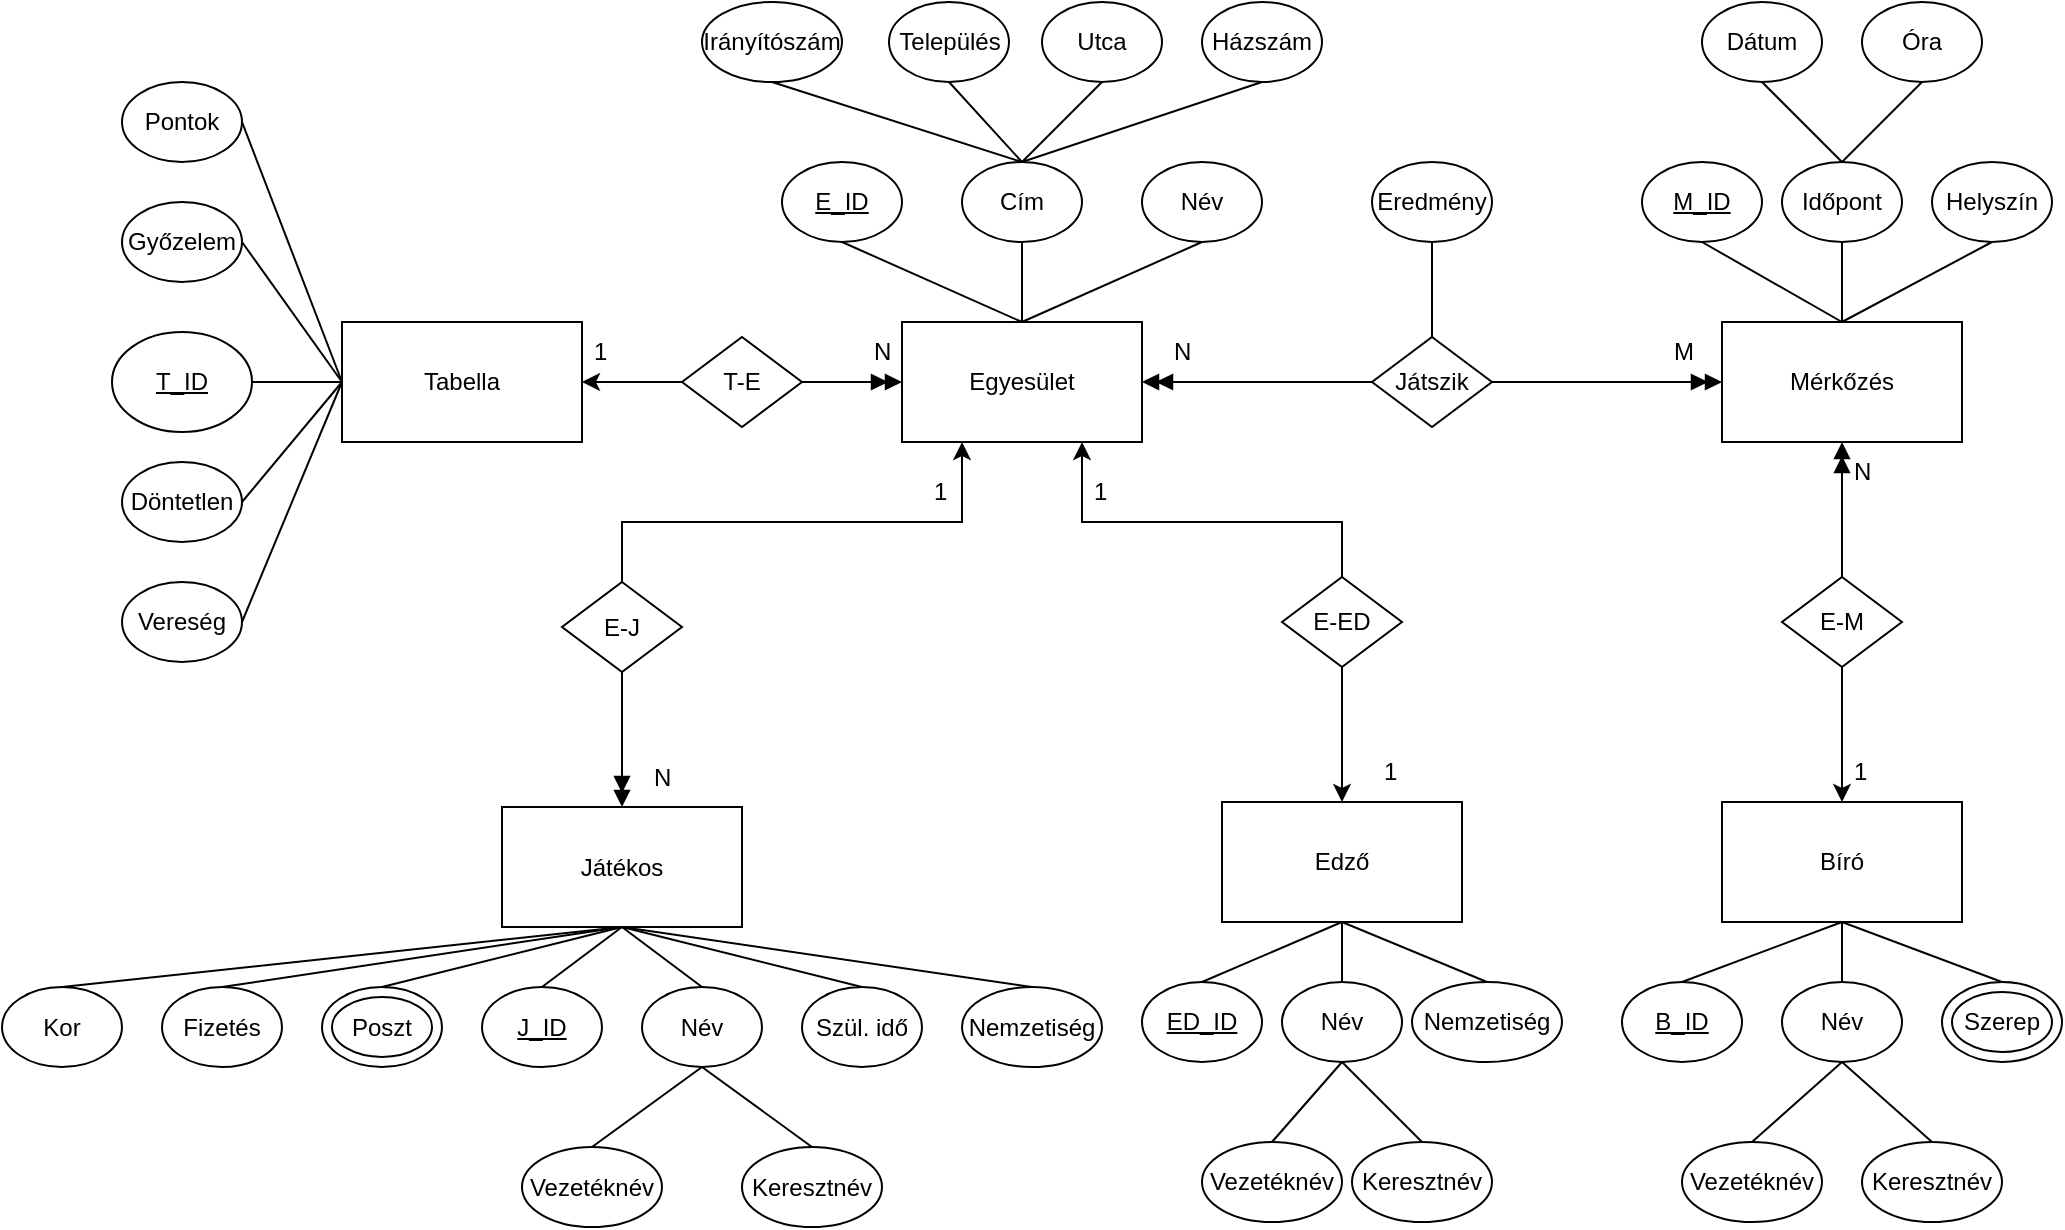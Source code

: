 <mxfile version="20.5.3" type="device"><diagram id="r6ODfZRXndXCZ6LKUvck" name="Page-1"><mxGraphModel dx="1865" dy="539" grid="1" gridSize="10" guides="1" tooltips="1" connect="1" arrows="1" fold="1" page="1" pageScale="1" pageWidth="827" pageHeight="1169" math="0" shadow="0"><root><mxCell id="0"/><mxCell id="1" parent="0"/><mxCell id="U0ePZUt_bF_ID18jaVtH-1" value="Bíró" style="rounded=0;whiteSpace=wrap;html=1;" parent="1" vertex="1"><mxGeometry x="770" y="520" width="120" height="60" as="geometry"/></mxCell><mxCell id="U0ePZUt_bF_ID18jaVtH-2" value="Egyesület" style="rounded=0;whiteSpace=wrap;html=1;" parent="1" vertex="1"><mxGeometry x="360" y="280" width="120" height="60" as="geometry"/></mxCell><mxCell id="U0ePZUt_bF_ID18jaVtH-3" value="Mérkőzés" style="rounded=0;whiteSpace=wrap;html=1;" parent="1" vertex="1"><mxGeometry x="770" y="280" width="120" height="60" as="geometry"/></mxCell><mxCell id="U0ePZUt_bF_ID18jaVtH-4" value="Tabella" style="rounded=0;whiteSpace=wrap;html=1;" parent="1" vertex="1"><mxGeometry x="80" y="280" width="120" height="60" as="geometry"/></mxCell><mxCell id="U0ePZUt_bF_ID18jaVtH-6" value="Győzelem" style="ellipse;whiteSpace=wrap;html=1;" parent="1" vertex="1"><mxGeometry x="-30" y="220" width="60" height="40" as="geometry"/></mxCell><mxCell id="U0ePZUt_bF_ID18jaVtH-11" value="Döntetlen" style="ellipse;whiteSpace=wrap;html=1;" parent="1" vertex="1"><mxGeometry x="-30" y="350" width="60" height="40" as="geometry"/></mxCell><mxCell id="U0ePZUt_bF_ID18jaVtH-12" value="Vereség" style="ellipse;whiteSpace=wrap;html=1;" parent="1" vertex="1"><mxGeometry x="-30" y="410" width="60" height="40" as="geometry"/></mxCell><mxCell id="U0ePZUt_bF_ID18jaVtH-13" value="&lt;u&gt;T_ID&lt;/u&gt;" style="ellipse;whiteSpace=wrap;html=1;" parent="1" vertex="1"><mxGeometry x="-35" y="285" width="70" height="50" as="geometry"/></mxCell><mxCell id="U0ePZUt_bF_ID18jaVtH-14" value="Pontok" style="ellipse;whiteSpace=wrap;html=1;" parent="1" vertex="1"><mxGeometry x="-30" y="160" width="60" height="40" as="geometry"/></mxCell><mxCell id="U0ePZUt_bF_ID18jaVtH-16" style="edgeStyle=orthogonalEdgeStyle;rounded=0;orthogonalLoop=1;jettySize=auto;html=1;exitX=0;exitY=0.5;exitDx=0;exitDy=0;entryX=1;entryY=0.5;entryDx=0;entryDy=0;" parent="1" source="U0ePZUt_bF_ID18jaVtH-15" target="U0ePZUt_bF_ID18jaVtH-4" edge="1"><mxGeometry relative="1" as="geometry"><mxPoint x="220" y="350" as="targetPoint"/></mxGeometry></mxCell><mxCell id="U0ePZUt_bF_ID18jaVtH-17" style="edgeStyle=orthogonalEdgeStyle;rounded=0;orthogonalLoop=1;jettySize=auto;html=1;exitX=1;exitY=0.5;exitDx=0;exitDy=0;entryX=0;entryY=0.5;entryDx=0;entryDy=0;endArrow=doubleBlock;endFill=1;" parent="1" source="U0ePZUt_bF_ID18jaVtH-15" target="U0ePZUt_bF_ID18jaVtH-2" edge="1"><mxGeometry relative="1" as="geometry"/></mxCell><mxCell id="U0ePZUt_bF_ID18jaVtH-15" value="T-E" style="rhombus;whiteSpace=wrap;html=1;" parent="1" vertex="1"><mxGeometry x="250" y="287.5" width="60" height="45" as="geometry"/></mxCell><mxCell id="U0ePZUt_bF_ID18jaVtH-18" value="" style="endArrow=none;html=1;rounded=0;entryX=0;entryY=0.5;entryDx=0;entryDy=0;exitX=1;exitY=0.5;exitDx=0;exitDy=0;" parent="1" source="U0ePZUt_bF_ID18jaVtH-13" target="U0ePZUt_bF_ID18jaVtH-4" edge="1"><mxGeometry width="50" height="50" relative="1" as="geometry"><mxPoint x="390" y="460" as="sourcePoint"/><mxPoint x="440" y="410" as="targetPoint"/></mxGeometry></mxCell><mxCell id="U0ePZUt_bF_ID18jaVtH-19" value="" style="endArrow=none;html=1;rounded=0;entryX=0;entryY=0.5;entryDx=0;entryDy=0;exitX=1;exitY=0.5;exitDx=0;exitDy=0;" parent="1" source="U0ePZUt_bF_ID18jaVtH-14" target="U0ePZUt_bF_ID18jaVtH-4" edge="1"><mxGeometry width="50" height="50" relative="1" as="geometry"><mxPoint x="390" y="460" as="sourcePoint"/><mxPoint x="440" y="410" as="targetPoint"/></mxGeometry></mxCell><mxCell id="U0ePZUt_bF_ID18jaVtH-20" value="" style="endArrow=none;html=1;rounded=0;entryX=0;entryY=0.5;entryDx=0;entryDy=0;exitX=1;exitY=0.5;exitDx=0;exitDy=0;" parent="1" source="U0ePZUt_bF_ID18jaVtH-6" target="U0ePZUt_bF_ID18jaVtH-4" edge="1"><mxGeometry width="50" height="50" relative="1" as="geometry"><mxPoint x="390" y="460" as="sourcePoint"/><mxPoint x="440" y="410" as="targetPoint"/></mxGeometry></mxCell><mxCell id="U0ePZUt_bF_ID18jaVtH-21" value="" style="endArrow=none;html=1;rounded=0;entryX=0;entryY=0.5;entryDx=0;entryDy=0;exitX=1;exitY=0.5;exitDx=0;exitDy=0;" parent="1" source="U0ePZUt_bF_ID18jaVtH-12" target="U0ePZUt_bF_ID18jaVtH-4" edge="1"><mxGeometry width="50" height="50" relative="1" as="geometry"><mxPoint x="390" y="460" as="sourcePoint"/><mxPoint x="440" y="410" as="targetPoint"/></mxGeometry></mxCell><mxCell id="U0ePZUt_bF_ID18jaVtH-22" value="" style="endArrow=none;html=1;rounded=0;exitX=0;exitY=0.5;exitDx=0;exitDy=0;entryX=1;entryY=0.5;entryDx=0;entryDy=0;" parent="1" source="U0ePZUt_bF_ID18jaVtH-4" target="U0ePZUt_bF_ID18jaVtH-11" edge="1"><mxGeometry width="50" height="50" relative="1" as="geometry"><mxPoint x="390" y="460" as="sourcePoint"/><mxPoint x="440" y="410" as="targetPoint"/></mxGeometry></mxCell><mxCell id="U0ePZUt_bF_ID18jaVtH-23" value="1" style="text;strokeColor=none;fillColor=none;align=left;verticalAlign=middle;spacingLeft=4;spacingRight=4;overflow=hidden;points=[[0,0.5],[1,0.5]];portConstraint=eastwest;rotatable=0;whiteSpace=wrap;html=1;" parent="1" vertex="1"><mxGeometry x="200" y="280" width="20" height="30" as="geometry"/></mxCell><mxCell id="U0ePZUt_bF_ID18jaVtH-24" value="N" style="text;strokeColor=none;fillColor=none;align=left;verticalAlign=middle;spacingLeft=4;spacingRight=4;overflow=hidden;points=[[0,0.5],[1,0.5]];portConstraint=eastwest;rotatable=0;whiteSpace=wrap;html=1;" parent="1" vertex="1"><mxGeometry x="340" y="280" width="20" height="30" as="geometry"/></mxCell><mxCell id="U0ePZUt_bF_ID18jaVtH-25" value="Utca" style="ellipse;whiteSpace=wrap;html=1;" parent="1" vertex="1"><mxGeometry x="430" y="120" width="60" height="40" as="geometry"/></mxCell><mxCell id="U0ePZUt_bF_ID18jaVtH-26" value="Név" style="ellipse;whiteSpace=wrap;html=1;" parent="1" vertex="1"><mxGeometry x="480" y="200" width="60" height="40" as="geometry"/></mxCell><mxCell id="U0ePZUt_bF_ID18jaVtH-27" value="Irányítószám" style="ellipse;whiteSpace=wrap;html=1;" parent="1" vertex="1"><mxGeometry x="260" y="120" width="70" height="40" as="geometry"/></mxCell><mxCell id="U0ePZUt_bF_ID18jaVtH-28" value="Házszám" style="ellipse;whiteSpace=wrap;html=1;" parent="1" vertex="1"><mxGeometry x="510" y="120" width="60" height="40" as="geometry"/></mxCell><mxCell id="U0ePZUt_bF_ID18jaVtH-29" value="&lt;u&gt;E_ID&lt;/u&gt;" style="ellipse;whiteSpace=wrap;html=1;" parent="1" vertex="1"><mxGeometry x="300" y="200" width="60" height="40" as="geometry"/></mxCell><mxCell id="U0ePZUt_bF_ID18jaVtH-30" value="Cím" style="ellipse;whiteSpace=wrap;html=1;" parent="1" vertex="1"><mxGeometry x="390" y="200" width="60" height="40" as="geometry"/></mxCell><mxCell id="U0ePZUt_bF_ID18jaVtH-31" value="" style="endArrow=none;html=1;rounded=0;entryX=0.5;entryY=0;entryDx=0;entryDy=0;exitX=0.5;exitY=1;exitDx=0;exitDy=0;" parent="1" source="U0ePZUt_bF_ID18jaVtH-28" target="U0ePZUt_bF_ID18jaVtH-30" edge="1"><mxGeometry width="50" height="50" relative="1" as="geometry"><mxPoint x="390" y="460" as="sourcePoint"/><mxPoint x="440" y="410" as="targetPoint"/></mxGeometry></mxCell><mxCell id="U0ePZUt_bF_ID18jaVtH-32" value="" style="endArrow=none;html=1;rounded=0;entryX=0.5;entryY=0;entryDx=0;entryDy=0;exitX=0.5;exitY=1;exitDx=0;exitDy=0;" parent="1" source="U0ePZUt_bF_ID18jaVtH-25" target="U0ePZUt_bF_ID18jaVtH-30" edge="1"><mxGeometry width="50" height="50" relative="1" as="geometry"><mxPoint x="390" y="460" as="sourcePoint"/><mxPoint x="440" y="410" as="targetPoint"/></mxGeometry></mxCell><mxCell id="U0ePZUt_bF_ID18jaVtH-33" value="" style="endArrow=none;html=1;rounded=0;entryX=0.5;entryY=0;entryDx=0;entryDy=0;exitX=0.5;exitY=1;exitDx=0;exitDy=0;" parent="1" source="U0ePZUt_bF_ID18jaVtH-27" target="U0ePZUt_bF_ID18jaVtH-30" edge="1"><mxGeometry width="50" height="50" relative="1" as="geometry"><mxPoint x="390" y="460" as="sourcePoint"/><mxPoint x="440" y="410" as="targetPoint"/></mxGeometry></mxCell><mxCell id="U0ePZUt_bF_ID18jaVtH-34" value="" style="endArrow=none;html=1;rounded=0;exitX=0.5;exitY=0;exitDx=0;exitDy=0;entryX=0.5;entryY=1;entryDx=0;entryDy=0;" parent="1" source="U0ePZUt_bF_ID18jaVtH-2" target="U0ePZUt_bF_ID18jaVtH-29" edge="1"><mxGeometry width="50" height="50" relative="1" as="geometry"><mxPoint x="390" y="460" as="sourcePoint"/><mxPoint x="440" y="410" as="targetPoint"/></mxGeometry></mxCell><mxCell id="U0ePZUt_bF_ID18jaVtH-35" value="" style="endArrow=none;html=1;rounded=0;entryX=0.5;entryY=0;entryDx=0;entryDy=0;exitX=0.5;exitY=1;exitDx=0;exitDy=0;" parent="1" source="U0ePZUt_bF_ID18jaVtH-26" target="U0ePZUt_bF_ID18jaVtH-2" edge="1"><mxGeometry width="50" height="50" relative="1" as="geometry"><mxPoint x="390" y="460" as="sourcePoint"/><mxPoint x="440" y="410" as="targetPoint"/></mxGeometry></mxCell><mxCell id="U0ePZUt_bF_ID18jaVtH-36" value="" style="endArrow=none;html=1;rounded=0;entryX=0.5;entryY=0;entryDx=0;entryDy=0;exitX=0.5;exitY=1;exitDx=0;exitDy=0;" parent="1" source="U0ePZUt_bF_ID18jaVtH-30" target="U0ePZUt_bF_ID18jaVtH-2" edge="1"><mxGeometry width="50" height="50" relative="1" as="geometry"><mxPoint x="390" y="460" as="sourcePoint"/><mxPoint x="440" y="410" as="targetPoint"/></mxGeometry></mxCell><mxCell id="U0ePZUt_bF_ID18jaVtH-40" style="edgeStyle=orthogonalEdgeStyle;rounded=0;orthogonalLoop=1;jettySize=auto;html=1;exitX=0.5;exitY=0;exitDx=0;exitDy=0;entryX=0.25;entryY=1;entryDx=0;entryDy=0;endArrow=classic;endFill=1;" parent="1" source="U0ePZUt_bF_ID18jaVtH-37" target="U0ePZUt_bF_ID18jaVtH-2" edge="1"><mxGeometry relative="1" as="geometry"><Array as="points"><mxPoint x="220" y="380"/><mxPoint x="390" y="380"/></Array></mxGeometry></mxCell><mxCell id="U0ePZUt_bF_ID18jaVtH-61" value="Település" style="ellipse;whiteSpace=wrap;html=1;" parent="1" vertex="1"><mxGeometry x="353.5" y="120" width="60" height="40" as="geometry"/></mxCell><mxCell id="U0ePZUt_bF_ID18jaVtH-62" value="" style="endArrow=none;html=1;rounded=0;exitX=0.5;exitY=0;exitDx=0;exitDy=0;entryX=0.5;entryY=1;entryDx=0;entryDy=0;" parent="1" source="U0ePZUt_bF_ID18jaVtH-30" target="U0ePZUt_bF_ID18jaVtH-61" edge="1"><mxGeometry width="50" height="50" relative="1" as="geometry"><mxPoint x="390" y="460" as="sourcePoint"/><mxPoint x="440" y="410" as="targetPoint"/></mxGeometry></mxCell><mxCell id="U0ePZUt_bF_ID18jaVtH-64" value="Játszik" style="rhombus;whiteSpace=wrap;html=1;" parent="1" vertex="1"><mxGeometry x="595" y="287.5" width="60" height="45" as="geometry"/></mxCell><mxCell id="U0ePZUt_bF_ID18jaVtH-65" value="Név" style="ellipse;whiteSpace=wrap;html=1;" parent="1" vertex="1"><mxGeometry x="800" y="610" width="60" height="40" as="geometry"/></mxCell><mxCell id="U0ePZUt_bF_ID18jaVtH-66" value="Keresztnév" style="ellipse;whiteSpace=wrap;html=1;" parent="1" vertex="1"><mxGeometry x="840" y="690" width="70" height="40" as="geometry"/></mxCell><mxCell id="U0ePZUt_bF_ID18jaVtH-67" value="&lt;u&gt;B_ID&lt;/u&gt;" style="ellipse;whiteSpace=wrap;html=1;" parent="1" vertex="1"><mxGeometry x="720" y="610" width="60" height="40" as="geometry"/></mxCell><mxCell id="U0ePZUt_bF_ID18jaVtH-68" value="Vezetéknév" style="ellipse;whiteSpace=wrap;html=1;" parent="1" vertex="1"><mxGeometry x="750" y="690" width="70" height="40" as="geometry"/></mxCell><mxCell id="U0ePZUt_bF_ID18jaVtH-69" value="&lt;span style=&quot;color: rgba(0, 0, 0, 0); font-family: monospace; font-size: 0px; text-align: start;&quot;&gt;%3CmxGraphModel%3E%3Croot%3E%3CmxCell%20id%3D%220%22%2F%3E%3CmxCell%20id%3D%221%22%20parent%3D%220%22%2F%3E%3CmxCell%20id%3D%222%22%20value%3D%22Veres%C3%A9g%22%20style%3D%22ellipse%3BwhiteSpace%3Dwrap%3Bhtml%3D1%3B%22%20vertex%3D%221%22%20parent%3D%221%22%3E%3CmxGeometry%20x%3D%22980%22%20y%3D%22700%22%20width%3D%2260%22%20height%3D%2240%22%20as%3D%22geometry%22%2F%3E%3C%2FmxCell%3E%3C%2Froot%3E%3C%2FmxGraphModel%3E&lt;/span&gt;" style="ellipse;whiteSpace=wrap;html=1;" parent="1" vertex="1"><mxGeometry x="880" y="610" width="60" height="40" as="geometry"/></mxCell><mxCell id="U0ePZUt_bF_ID18jaVtH-70" value="Szerep" style="ellipse;whiteSpace=wrap;html=1;" parent="1" vertex="1"><mxGeometry x="885" y="615" width="50" height="30" as="geometry"/></mxCell><mxCell id="U0ePZUt_bF_ID18jaVtH-71" value="" style="endArrow=none;html=1;rounded=0;entryX=0.5;entryY=1;entryDx=0;entryDy=0;exitX=0.5;exitY=0;exitDx=0;exitDy=0;" parent="1" source="U0ePZUt_bF_ID18jaVtH-66" target="U0ePZUt_bF_ID18jaVtH-65" edge="1"><mxGeometry width="50" height="50" relative="1" as="geometry"><mxPoint x="390" y="460" as="sourcePoint"/><mxPoint x="440" y="410" as="targetPoint"/></mxGeometry></mxCell><mxCell id="U0ePZUt_bF_ID18jaVtH-72" value="" style="endArrow=none;html=1;rounded=0;exitX=0.5;exitY=1;exitDx=0;exitDy=0;entryX=0.5;entryY=0;entryDx=0;entryDy=0;" parent="1" source="U0ePZUt_bF_ID18jaVtH-65" target="U0ePZUt_bF_ID18jaVtH-68" edge="1"><mxGeometry width="50" height="50" relative="1" as="geometry"><mxPoint x="390" y="460" as="sourcePoint"/><mxPoint x="440" y="410" as="targetPoint"/></mxGeometry></mxCell><mxCell id="U0ePZUt_bF_ID18jaVtH-73" value="" style="endArrow=none;html=1;rounded=0;exitX=0.5;exitY=1;exitDx=0;exitDy=0;entryX=0.5;entryY=0;entryDx=0;entryDy=0;" parent="1" source="U0ePZUt_bF_ID18jaVtH-1" target="U0ePZUt_bF_ID18jaVtH-69" edge="1"><mxGeometry width="50" height="50" relative="1" as="geometry"><mxPoint x="390" y="460" as="sourcePoint"/><mxPoint x="440" y="410" as="targetPoint"/></mxGeometry></mxCell><mxCell id="U0ePZUt_bF_ID18jaVtH-74" value="" style="endArrow=none;html=1;rounded=0;exitX=0.5;exitY=1;exitDx=0;exitDy=0;entryX=0.5;entryY=0;entryDx=0;entryDy=0;" parent="1" source="U0ePZUt_bF_ID18jaVtH-1" target="U0ePZUt_bF_ID18jaVtH-67" edge="1"><mxGeometry width="50" height="50" relative="1" as="geometry"><mxPoint x="390" y="460" as="sourcePoint"/><mxPoint x="440" y="410" as="targetPoint"/></mxGeometry></mxCell><mxCell id="U0ePZUt_bF_ID18jaVtH-75" value="" style="endArrow=none;html=1;rounded=0;exitX=0.5;exitY=1;exitDx=0;exitDy=0;entryX=0.5;entryY=0;entryDx=0;entryDy=0;" parent="1" source="U0ePZUt_bF_ID18jaVtH-1" target="U0ePZUt_bF_ID18jaVtH-65" edge="1"><mxGeometry width="50" height="50" relative="1" as="geometry"><mxPoint x="390" y="460" as="sourcePoint"/><mxPoint x="440" y="410" as="targetPoint"/></mxGeometry></mxCell><mxCell id="U0ePZUt_bF_ID18jaVtH-78" value="&lt;u&gt;M_ID&lt;/u&gt;" style="ellipse;whiteSpace=wrap;html=1;" parent="1" vertex="1"><mxGeometry x="730" y="200" width="60" height="40" as="geometry"/></mxCell><mxCell id="U0ePZUt_bF_ID18jaVtH-79" value="Helyszín" style="ellipse;whiteSpace=wrap;html=1;" parent="1" vertex="1"><mxGeometry x="875" y="200" width="60" height="40" as="geometry"/></mxCell><mxCell id="U0ePZUt_bF_ID18jaVtH-80" value="Időpont" style="ellipse;whiteSpace=wrap;html=1;" parent="1" vertex="1"><mxGeometry x="800" y="200" width="60" height="40" as="geometry"/></mxCell><mxCell id="U0ePZUt_bF_ID18jaVtH-81" value="Óra" style="ellipse;whiteSpace=wrap;html=1;" parent="1" vertex="1"><mxGeometry x="840" y="120" width="60" height="40" as="geometry"/></mxCell><mxCell id="U0ePZUt_bF_ID18jaVtH-82" value="Dátum" style="ellipse;whiteSpace=wrap;html=1;" parent="1" vertex="1"><mxGeometry x="760" y="120" width="60" height="40" as="geometry"/></mxCell><mxCell id="U0ePZUt_bF_ID18jaVtH-83" style="edgeStyle=orthogonalEdgeStyle;rounded=0;orthogonalLoop=1;jettySize=auto;html=1;entryX=0;entryY=0.5;entryDx=0;entryDy=0;endArrow=doubleBlock;endFill=1;exitX=1;exitY=0.5;exitDx=0;exitDy=0;" parent="1" source="U0ePZUt_bF_ID18jaVtH-64" target="U0ePZUt_bF_ID18jaVtH-3" edge="1"><mxGeometry relative="1" as="geometry"><mxPoint x="680" y="330" as="sourcePoint"/><mxPoint x="370" y="320" as="targetPoint"/></mxGeometry></mxCell><mxCell id="U0ePZUt_bF_ID18jaVtH-84" style="edgeStyle=orthogonalEdgeStyle;rounded=0;orthogonalLoop=1;jettySize=auto;html=1;exitX=0;exitY=0.5;exitDx=0;exitDy=0;entryX=1;entryY=0.5;entryDx=0;entryDy=0;endArrow=doubleBlock;endFill=1;" parent="1" source="U0ePZUt_bF_ID18jaVtH-64" target="U0ePZUt_bF_ID18jaVtH-2" edge="1"><mxGeometry relative="1" as="geometry"><mxPoint x="330" y="330" as="sourcePoint"/><mxPoint x="380" y="330" as="targetPoint"/></mxGeometry></mxCell><mxCell id="U0ePZUt_bF_ID18jaVtH-85" value="M" style="text;strokeColor=none;fillColor=none;align=left;verticalAlign=middle;spacingLeft=4;spacingRight=4;overflow=hidden;points=[[0,0.5],[1,0.5]];portConstraint=eastwest;rotatable=0;whiteSpace=wrap;html=1;" parent="1" vertex="1"><mxGeometry x="740" y="280" width="20" height="30" as="geometry"/></mxCell><mxCell id="U0ePZUt_bF_ID18jaVtH-86" value="N" style="text;strokeColor=none;fillColor=none;align=left;verticalAlign=middle;spacingLeft=4;spacingRight=4;overflow=hidden;points=[[0,0.5],[1,0.5]];portConstraint=eastwest;rotatable=0;whiteSpace=wrap;html=1;" parent="1" vertex="1"><mxGeometry x="490" y="280" width="20" height="30" as="geometry"/></mxCell><mxCell id="U0ePZUt_bF_ID18jaVtH-87" value="Eredmény" style="ellipse;whiteSpace=wrap;html=1;" parent="1" vertex="1"><mxGeometry x="595" y="200" width="60" height="40" as="geometry"/></mxCell><mxCell id="U0ePZUt_bF_ID18jaVtH-88" value="" style="endArrow=none;html=1;rounded=0;entryX=0.5;entryY=1;entryDx=0;entryDy=0;exitX=0.5;exitY=0;exitDx=0;exitDy=0;" parent="1" source="U0ePZUt_bF_ID18jaVtH-64" target="U0ePZUt_bF_ID18jaVtH-87" edge="1"><mxGeometry width="50" height="50" relative="1" as="geometry"><mxPoint x="390" y="460" as="sourcePoint"/><mxPoint x="440" y="410" as="targetPoint"/></mxGeometry></mxCell><mxCell id="U0ePZUt_bF_ID18jaVtH-89" value="" style="endArrow=none;html=1;rounded=0;entryX=0.5;entryY=1;entryDx=0;entryDy=0;exitX=0.5;exitY=0;exitDx=0;exitDy=0;" parent="1" source="U0ePZUt_bF_ID18jaVtH-80" target="U0ePZUt_bF_ID18jaVtH-82" edge="1"><mxGeometry width="50" height="50" relative="1" as="geometry"><mxPoint x="830" y="200" as="sourcePoint"/><mxPoint x="450" y="410" as="targetPoint"/></mxGeometry></mxCell><mxCell id="U0ePZUt_bF_ID18jaVtH-90" value="" style="endArrow=none;html=1;rounded=0;exitX=0.5;exitY=0;exitDx=0;exitDy=0;entryX=0.5;entryY=1;entryDx=0;entryDy=0;" parent="1" source="U0ePZUt_bF_ID18jaVtH-80" target="U0ePZUt_bF_ID18jaVtH-81" edge="1"><mxGeometry width="50" height="50" relative="1" as="geometry"><mxPoint x="400" y="460" as="sourcePoint"/><mxPoint x="450" y="410" as="targetPoint"/></mxGeometry></mxCell><mxCell id="U0ePZUt_bF_ID18jaVtH-91" value="" style="endArrow=none;html=1;rounded=0;exitX=0.5;exitY=0;exitDx=0;exitDy=0;entryX=0.5;entryY=1;entryDx=0;entryDy=0;" parent="1" source="U0ePZUt_bF_ID18jaVtH-3" target="U0ePZUt_bF_ID18jaVtH-78" edge="1"><mxGeometry width="50" height="50" relative="1" as="geometry"><mxPoint x="390" y="460" as="sourcePoint"/><mxPoint x="780" y="240" as="targetPoint"/></mxGeometry></mxCell><mxCell id="U0ePZUt_bF_ID18jaVtH-92" value="" style="endArrow=none;html=1;rounded=0;exitX=0.5;exitY=1;exitDx=0;exitDy=0;entryX=0.5;entryY=0;entryDx=0;entryDy=0;" parent="1" source="U0ePZUt_bF_ID18jaVtH-79" target="U0ePZUt_bF_ID18jaVtH-3" edge="1"><mxGeometry width="50" height="50" relative="1" as="geometry"><mxPoint x="390" y="460" as="sourcePoint"/><mxPoint x="440" y="410" as="targetPoint"/></mxGeometry></mxCell><mxCell id="U0ePZUt_bF_ID18jaVtH-93" value="" style="endArrow=none;html=1;rounded=0;entryX=0.5;entryY=0;entryDx=0;entryDy=0;exitX=0.5;exitY=1;exitDx=0;exitDy=0;" parent="1" source="U0ePZUt_bF_ID18jaVtH-80" target="U0ePZUt_bF_ID18jaVtH-3" edge="1"><mxGeometry width="50" height="50" relative="1" as="geometry"><mxPoint x="390" y="460" as="sourcePoint"/><mxPoint x="440" y="410" as="targetPoint"/></mxGeometry></mxCell><mxCell id="U0ePZUt_bF_ID18jaVtH-96" style="edgeStyle=orthogonalEdgeStyle;rounded=0;orthogonalLoop=1;jettySize=auto;html=1;exitX=0.5;exitY=1;exitDx=0;exitDy=0;entryX=0.5;entryY=0;entryDx=0;entryDy=0;endArrow=classic;endFill=1;" parent="1" source="U0ePZUt_bF_ID18jaVtH-94" target="U0ePZUt_bF_ID18jaVtH-1" edge="1"><mxGeometry relative="1" as="geometry"/></mxCell><mxCell id="U0ePZUt_bF_ID18jaVtH-97" style="edgeStyle=orthogonalEdgeStyle;rounded=0;orthogonalLoop=1;jettySize=auto;html=1;exitX=0.5;exitY=0;exitDx=0;exitDy=0;entryX=0.5;entryY=1;entryDx=0;entryDy=0;endArrow=doubleBlock;endFill=1;" parent="1" source="U0ePZUt_bF_ID18jaVtH-94" target="U0ePZUt_bF_ID18jaVtH-3" edge="1"><mxGeometry relative="1" as="geometry"/></mxCell><mxCell id="U0ePZUt_bF_ID18jaVtH-94" value="E-M" style="rhombus;whiteSpace=wrap;html=1;" parent="1" vertex="1"><mxGeometry x="800" y="407.5" width="60" height="45" as="geometry"/></mxCell><mxCell id="U0ePZUt_bF_ID18jaVtH-98" value="N" style="text;strokeColor=none;fillColor=none;align=left;verticalAlign=middle;spacingLeft=4;spacingRight=4;overflow=hidden;points=[[0,0.5],[1,0.5]];portConstraint=eastwest;rotatable=0;whiteSpace=wrap;html=1;" parent="1" vertex="1"><mxGeometry x="830" y="340" width="20" height="30" as="geometry"/></mxCell><mxCell id="U0ePZUt_bF_ID18jaVtH-100" value="1" style="text;strokeColor=none;fillColor=none;align=left;verticalAlign=middle;spacingLeft=4;spacingRight=4;overflow=hidden;points=[[0,0.5],[1,0.5]];portConstraint=eastwest;rotatable=0;whiteSpace=wrap;html=1;" parent="1" vertex="1"><mxGeometry x="830" y="490" width="20" height="30" as="geometry"/></mxCell><mxCell id="wlnbNcVl2OJYTJPTF23E-1" value="" style="group" parent="1" vertex="1" connectable="0"><mxGeometry x="-90" y="410" width="550" height="322.5" as="geometry"/></mxCell><mxCell id="U0ePZUt_bF_ID18jaVtH-5" value="Játékos" style="rounded=0;whiteSpace=wrap;html=1;" parent="wlnbNcVl2OJYTJPTF23E-1" vertex="1"><mxGeometry x="250" y="112.5" width="120" height="60" as="geometry"/></mxCell><mxCell id="U0ePZUt_bF_ID18jaVtH-39" style="edgeStyle=orthogonalEdgeStyle;rounded=0;orthogonalLoop=1;jettySize=auto;html=1;exitX=0.5;exitY=1;exitDx=0;exitDy=0;entryX=0.5;entryY=0;entryDx=0;entryDy=0;endArrow=doubleBlock;endFill=1;" parent="wlnbNcVl2OJYTJPTF23E-1" source="U0ePZUt_bF_ID18jaVtH-37" target="U0ePZUt_bF_ID18jaVtH-5" edge="1"><mxGeometry relative="1" as="geometry"/></mxCell><mxCell id="U0ePZUt_bF_ID18jaVtH-37" value="E-J" style="rhombus;whiteSpace=wrap;html=1;" parent="wlnbNcVl2OJYTJPTF23E-1" vertex="1"><mxGeometry x="280" width="60" height="45" as="geometry"/></mxCell><mxCell id="U0ePZUt_bF_ID18jaVtH-41" value="N" style="text;strokeColor=none;fillColor=none;align=left;verticalAlign=middle;spacingLeft=4;spacingRight=4;overflow=hidden;points=[[0,0.5],[1,0.5]];portConstraint=eastwest;rotatable=0;whiteSpace=wrap;html=1;" parent="wlnbNcVl2OJYTJPTF23E-1" vertex="1"><mxGeometry x="320" y="82.5" width="20" height="30" as="geometry"/></mxCell><mxCell id="U0ePZUt_bF_ID18jaVtH-43" value="Nemzetiség" style="ellipse;whiteSpace=wrap;html=1;" parent="wlnbNcVl2OJYTJPTF23E-1" vertex="1"><mxGeometry x="480" y="202.5" width="70" height="40" as="geometry"/></mxCell><mxCell id="U0ePZUt_bF_ID18jaVtH-44" value="&lt;u&gt;J_ID&lt;/u&gt;" style="ellipse;whiteSpace=wrap;html=1;" parent="wlnbNcVl2OJYTJPTF23E-1" vertex="1"><mxGeometry x="240" y="202.5" width="60" height="40" as="geometry"/></mxCell><mxCell id="U0ePZUt_bF_ID18jaVtH-45" value="&lt;span style=&quot;color: rgba(0, 0, 0, 0); font-family: monospace; font-size: 0px; text-align: start;&quot;&gt;%3CmxGraphModel%3E%3Croot%3E%3CmxCell%20id%3D%220%22%2F%3E%3CmxCell%20id%3D%221%22%20parent%3D%220%22%2F%3E%3CmxCell%20id%3D%222%22%20value%3D%22C%C3%ADm%22%20style%3D%22ellipse%3BwhiteSpace%3Dwrap%3Bhtml%3D1%3B%22%20vertex%3D%221%22%20parent%3D%221%22%3E%3CmxGeometry%20x%3D%22230%22%20y%3D%22610%22%20width%3D%2260%22%20height%3D%2240%22%20as%3D%22geometry%22%2F%3E%3C%2FmxCell%3E%3C%2Froot%3E%3C%2FmxGraphModel%3E&lt;/span&gt;" style="ellipse;whiteSpace=wrap;html=1;" parent="wlnbNcVl2OJYTJPTF23E-1" vertex="1"><mxGeometry x="160" y="202.5" width="60" height="40" as="geometry"/></mxCell><mxCell id="U0ePZUt_bF_ID18jaVtH-46" value="Név" style="ellipse;whiteSpace=wrap;html=1;" parent="wlnbNcVl2OJYTJPTF23E-1" vertex="1"><mxGeometry x="320" y="202.5" width="60" height="40" as="geometry"/></mxCell><mxCell id="U0ePZUt_bF_ID18jaVtH-47" value="Kor" style="ellipse;whiteSpace=wrap;html=1;" parent="wlnbNcVl2OJYTJPTF23E-1" vertex="1"><mxGeometry y="202.5" width="60" height="40" as="geometry"/></mxCell><mxCell id="U0ePZUt_bF_ID18jaVtH-48" value="Szül. idő" style="ellipse;whiteSpace=wrap;html=1;" parent="wlnbNcVl2OJYTJPTF23E-1" vertex="1"><mxGeometry x="400" y="202.5" width="60" height="40" as="geometry"/></mxCell><mxCell id="U0ePZUt_bF_ID18jaVtH-49" value="Poszt" style="ellipse;whiteSpace=wrap;html=1;" parent="wlnbNcVl2OJYTJPTF23E-1" vertex="1"><mxGeometry x="165" y="207.5" width="50" height="30" as="geometry"/></mxCell><mxCell id="U0ePZUt_bF_ID18jaVtH-50" value="Vezetéknév" style="ellipse;whiteSpace=wrap;html=1;" parent="wlnbNcVl2OJYTJPTF23E-1" vertex="1"><mxGeometry x="260" y="282.5" width="70" height="40" as="geometry"/></mxCell><mxCell id="U0ePZUt_bF_ID18jaVtH-51" value="Keresztnév" style="ellipse;whiteSpace=wrap;html=1;" parent="wlnbNcVl2OJYTJPTF23E-1" vertex="1"><mxGeometry x="370" y="282.5" width="70" height="40" as="geometry"/></mxCell><mxCell id="U0ePZUt_bF_ID18jaVtH-52" value="" style="endArrow=none;html=1;rounded=0;exitX=0.5;exitY=1;exitDx=0;exitDy=0;entryX=0.5;entryY=0;entryDx=0;entryDy=0;" parent="wlnbNcVl2OJYTJPTF23E-1" source="U0ePZUt_bF_ID18jaVtH-46" target="U0ePZUt_bF_ID18jaVtH-51" edge="1"><mxGeometry width="50" height="50" relative="1" as="geometry"><mxPoint x="280" y="52.5" as="sourcePoint"/><mxPoint x="330" y="2.5" as="targetPoint"/></mxGeometry></mxCell><mxCell id="U0ePZUt_bF_ID18jaVtH-53" value="" style="endArrow=none;html=1;rounded=0;exitX=0.5;exitY=1;exitDx=0;exitDy=0;entryX=0.5;entryY=0;entryDx=0;entryDy=0;" parent="wlnbNcVl2OJYTJPTF23E-1" source="U0ePZUt_bF_ID18jaVtH-46" target="U0ePZUt_bF_ID18jaVtH-50" edge="1"><mxGeometry width="50" height="50" relative="1" as="geometry"><mxPoint x="280" y="52.5" as="sourcePoint"/><mxPoint x="330" y="2.5" as="targetPoint"/></mxGeometry></mxCell><mxCell id="U0ePZUt_bF_ID18jaVtH-54" value="" style="endArrow=none;html=1;rounded=0;exitX=0.5;exitY=0;exitDx=0;exitDy=0;" parent="wlnbNcVl2OJYTJPTF23E-1" source="U0ePZUt_bF_ID18jaVtH-43" edge="1"><mxGeometry width="50" height="50" relative="1" as="geometry"><mxPoint x="280" y="52.5" as="sourcePoint"/><mxPoint x="310" y="172.5" as="targetPoint"/></mxGeometry></mxCell><mxCell id="U0ePZUt_bF_ID18jaVtH-55" value="" style="endArrow=none;html=1;rounded=0;exitX=0.5;exitY=0;exitDx=0;exitDy=0;entryX=0.5;entryY=1;entryDx=0;entryDy=0;" parent="wlnbNcVl2OJYTJPTF23E-1" source="U0ePZUt_bF_ID18jaVtH-48" target="U0ePZUt_bF_ID18jaVtH-5" edge="1"><mxGeometry width="50" height="50" relative="1" as="geometry"><mxPoint x="280" y="52.5" as="sourcePoint"/><mxPoint x="330" y="2.5" as="targetPoint"/></mxGeometry></mxCell><mxCell id="U0ePZUt_bF_ID18jaVtH-56" value="" style="endArrow=none;html=1;rounded=0;exitX=0.5;exitY=0;exitDx=0;exitDy=0;entryX=0.5;entryY=1;entryDx=0;entryDy=0;" parent="wlnbNcVl2OJYTJPTF23E-1" source="U0ePZUt_bF_ID18jaVtH-46" target="U0ePZUt_bF_ID18jaVtH-5" edge="1"><mxGeometry width="50" height="50" relative="1" as="geometry"><mxPoint x="280" y="52.5" as="sourcePoint"/><mxPoint x="330" y="2.5" as="targetPoint"/></mxGeometry></mxCell><mxCell id="U0ePZUt_bF_ID18jaVtH-57" value="" style="endArrow=none;html=1;rounded=0;exitX=0.5;exitY=0;exitDx=0;exitDy=0;entryX=0.5;entryY=1;entryDx=0;entryDy=0;" parent="wlnbNcVl2OJYTJPTF23E-1" source="U0ePZUt_bF_ID18jaVtH-44" target="U0ePZUt_bF_ID18jaVtH-5" edge="1"><mxGeometry width="50" height="50" relative="1" as="geometry"><mxPoint x="280" y="52.5" as="sourcePoint"/><mxPoint x="330" y="2.5" as="targetPoint"/></mxGeometry></mxCell><mxCell id="U0ePZUt_bF_ID18jaVtH-58" value="" style="endArrow=none;html=1;rounded=0;exitX=0.5;exitY=0;exitDx=0;exitDy=0;entryX=0.5;entryY=1;entryDx=0;entryDy=0;" parent="wlnbNcVl2OJYTJPTF23E-1" source="U0ePZUt_bF_ID18jaVtH-45" target="U0ePZUt_bF_ID18jaVtH-5" edge="1"><mxGeometry width="50" height="50" relative="1" as="geometry"><mxPoint x="280" y="52.5" as="sourcePoint"/><mxPoint x="330" y="2.5" as="targetPoint"/></mxGeometry></mxCell><mxCell id="U0ePZUt_bF_ID18jaVtH-59" value="" style="endArrow=none;html=1;rounded=0;exitX=0.5;exitY=0;exitDx=0;exitDy=0;entryX=0.5;entryY=1;entryDx=0;entryDy=0;" parent="wlnbNcVl2OJYTJPTF23E-1" source="U0ePZUt_bF_ID18jaVtH-47" target="U0ePZUt_bF_ID18jaVtH-5" edge="1"><mxGeometry width="50" height="50" relative="1" as="geometry"><mxPoint x="280" y="52.5" as="sourcePoint"/><mxPoint x="330" y="2.5" as="targetPoint"/></mxGeometry></mxCell><mxCell id="U0ePZUt_bF_ID18jaVtH-76" value="Fizetés" style="ellipse;whiteSpace=wrap;html=1;" parent="wlnbNcVl2OJYTJPTF23E-1" vertex="1"><mxGeometry x="80" y="202.5" width="60" height="40" as="geometry"/></mxCell><mxCell id="U0ePZUt_bF_ID18jaVtH-77" value="" style="endArrow=none;html=1;rounded=0;entryX=0.5;entryY=0;entryDx=0;entryDy=0;" parent="wlnbNcVl2OJYTJPTF23E-1" target="U0ePZUt_bF_ID18jaVtH-76" edge="1"><mxGeometry width="50" height="50" relative="1" as="geometry"><mxPoint x="310" y="172.5" as="sourcePoint"/><mxPoint x="330" y="2.5" as="targetPoint"/></mxGeometry></mxCell><mxCell id="wlnbNcVl2OJYTJPTF23E-2" value="Edző" style="rounded=0;whiteSpace=wrap;html=1;" parent="1" vertex="1"><mxGeometry x="520" y="520" width="120" height="60" as="geometry"/></mxCell><mxCell id="wlnbNcVl2OJYTJPTF23E-4" style="edgeStyle=orthogonalEdgeStyle;rounded=0;orthogonalLoop=1;jettySize=auto;html=1;exitX=0.5;exitY=0;exitDx=0;exitDy=0;entryX=0.75;entryY=1;entryDx=0;entryDy=0;" parent="1" source="wlnbNcVl2OJYTJPTF23E-3" target="U0ePZUt_bF_ID18jaVtH-2" edge="1"><mxGeometry relative="1" as="geometry"><Array as="points"><mxPoint x="580" y="380"/><mxPoint x="450" y="380"/></Array><mxPoint x="420" y="340" as="targetPoint"/></mxGeometry></mxCell><mxCell id="wlnbNcVl2OJYTJPTF23E-5" value="" style="edgeStyle=orthogonalEdgeStyle;rounded=0;orthogonalLoop=1;jettySize=auto;html=1;" parent="1" source="wlnbNcVl2OJYTJPTF23E-3" target="wlnbNcVl2OJYTJPTF23E-2" edge="1"><mxGeometry relative="1" as="geometry"/></mxCell><mxCell id="wlnbNcVl2OJYTJPTF23E-3" value="E-ED" style="rhombus;whiteSpace=wrap;html=1;" parent="1" vertex="1"><mxGeometry x="550" y="407.5" width="60" height="45" as="geometry"/></mxCell><mxCell id="wlnbNcVl2OJYTJPTF23E-6" value="1" style="text;strokeColor=none;fillColor=none;align=left;verticalAlign=middle;spacingLeft=4;spacingRight=4;overflow=hidden;points=[[0,0.5],[1,0.5]];portConstraint=eastwest;rotatable=0;whiteSpace=wrap;html=1;" parent="1" vertex="1"><mxGeometry x="595" y="490" width="20" height="30" as="geometry"/></mxCell><mxCell id="wlnbNcVl2OJYTJPTF23E-7" value="&lt;u&gt;ED_ID&lt;/u&gt;" style="ellipse;whiteSpace=wrap;html=1;" parent="1" vertex="1"><mxGeometry x="480" y="610" width="60" height="40" as="geometry"/></mxCell><mxCell id="wlnbNcVl2OJYTJPTF23E-8" value="Nemzetiség" style="ellipse;whiteSpace=wrap;html=1;" parent="1" vertex="1"><mxGeometry x="615" y="610" width="75" height="40" as="geometry"/></mxCell><mxCell id="wlnbNcVl2OJYTJPTF23E-9" value="Név" style="ellipse;whiteSpace=wrap;html=1;" parent="1" vertex="1"><mxGeometry x="550" y="610" width="60" height="40" as="geometry"/></mxCell><mxCell id="wlnbNcVl2OJYTJPTF23E-10" value="Vezetéknév" style="ellipse;whiteSpace=wrap;html=1;" parent="1" vertex="1"><mxGeometry x="510" y="690" width="70" height="40" as="geometry"/></mxCell><mxCell id="wlnbNcVl2OJYTJPTF23E-11" value="Keresztnév" style="ellipse;whiteSpace=wrap;html=1;" parent="1" vertex="1"><mxGeometry x="585" y="690" width="70" height="40" as="geometry"/></mxCell><mxCell id="wlnbNcVl2OJYTJPTF23E-12" value="" style="endArrow=none;html=1;rounded=0;entryX=0.5;entryY=1;entryDx=0;entryDy=0;exitX=0.5;exitY=0;exitDx=0;exitDy=0;" parent="1" source="wlnbNcVl2OJYTJPTF23E-11" target="wlnbNcVl2OJYTJPTF23E-9" edge="1"><mxGeometry width="50" height="50" relative="1" as="geometry"><mxPoint x="460" y="550" as="sourcePoint"/><mxPoint x="510" y="500" as="targetPoint"/></mxGeometry></mxCell><mxCell id="wlnbNcVl2OJYTJPTF23E-13" value="" style="endArrow=none;html=1;rounded=0;entryX=0.5;entryY=1;entryDx=0;entryDy=0;exitX=0.5;exitY=0;exitDx=0;exitDy=0;" parent="1" source="wlnbNcVl2OJYTJPTF23E-10" target="wlnbNcVl2OJYTJPTF23E-9" edge="1"><mxGeometry width="50" height="50" relative="1" as="geometry"><mxPoint x="460" y="550" as="sourcePoint"/><mxPoint x="510" y="500" as="targetPoint"/></mxGeometry></mxCell><mxCell id="wlnbNcVl2OJYTJPTF23E-14" value="" style="endArrow=none;html=1;rounded=0;exitX=0.5;exitY=1;exitDx=0;exitDy=0;entryX=0.5;entryY=0;entryDx=0;entryDy=0;" parent="1" source="wlnbNcVl2OJYTJPTF23E-2" target="wlnbNcVl2OJYTJPTF23E-8" edge="1"><mxGeometry width="50" height="50" relative="1" as="geometry"><mxPoint x="460" y="550" as="sourcePoint"/><mxPoint x="510" y="500" as="targetPoint"/></mxGeometry></mxCell><mxCell id="wlnbNcVl2OJYTJPTF23E-15" value="" style="endArrow=none;html=1;rounded=0;entryX=0.5;entryY=1;entryDx=0;entryDy=0;exitX=0.5;exitY=0;exitDx=0;exitDy=0;" parent="1" source="wlnbNcVl2OJYTJPTF23E-9" target="wlnbNcVl2OJYTJPTF23E-2" edge="1"><mxGeometry width="50" height="50" relative="1" as="geometry"><mxPoint x="460" y="550" as="sourcePoint"/><mxPoint x="510" y="500" as="targetPoint"/></mxGeometry></mxCell><mxCell id="wlnbNcVl2OJYTJPTF23E-16" value="" style="endArrow=none;html=1;rounded=0;exitX=0.5;exitY=1;exitDx=0;exitDy=0;entryX=0.5;entryY=0;entryDx=0;entryDy=0;" parent="1" source="wlnbNcVl2OJYTJPTF23E-2" target="wlnbNcVl2OJYTJPTF23E-7" edge="1"><mxGeometry width="50" height="50" relative="1" as="geometry"><mxPoint x="460" y="550" as="sourcePoint"/><mxPoint x="510" y="500" as="targetPoint"/></mxGeometry></mxCell><mxCell id="U0ePZUt_bF_ID18jaVtH-42" value="1" style="text;strokeColor=none;fillColor=none;align=left;verticalAlign=middle;spacingLeft=4;spacingRight=4;overflow=hidden;points=[[0,0.5],[1,0.5]];portConstraint=eastwest;rotatable=0;whiteSpace=wrap;html=1;" parent="1" vertex="1"><mxGeometry x="450" y="350" width="20" height="30" as="geometry"/></mxCell><mxCell id="hzVN_Ul4g5QIkxzruiWu-1" value="1" style="text;strokeColor=none;fillColor=none;align=left;verticalAlign=middle;spacingLeft=4;spacingRight=4;overflow=hidden;points=[[0,0.5],[1,0.5]];portConstraint=eastwest;rotatable=0;whiteSpace=wrap;html=1;" vertex="1" parent="1"><mxGeometry x="370" y="350" width="20" height="30" as="geometry"/></mxCell></root></mxGraphModel></diagram></mxfile>